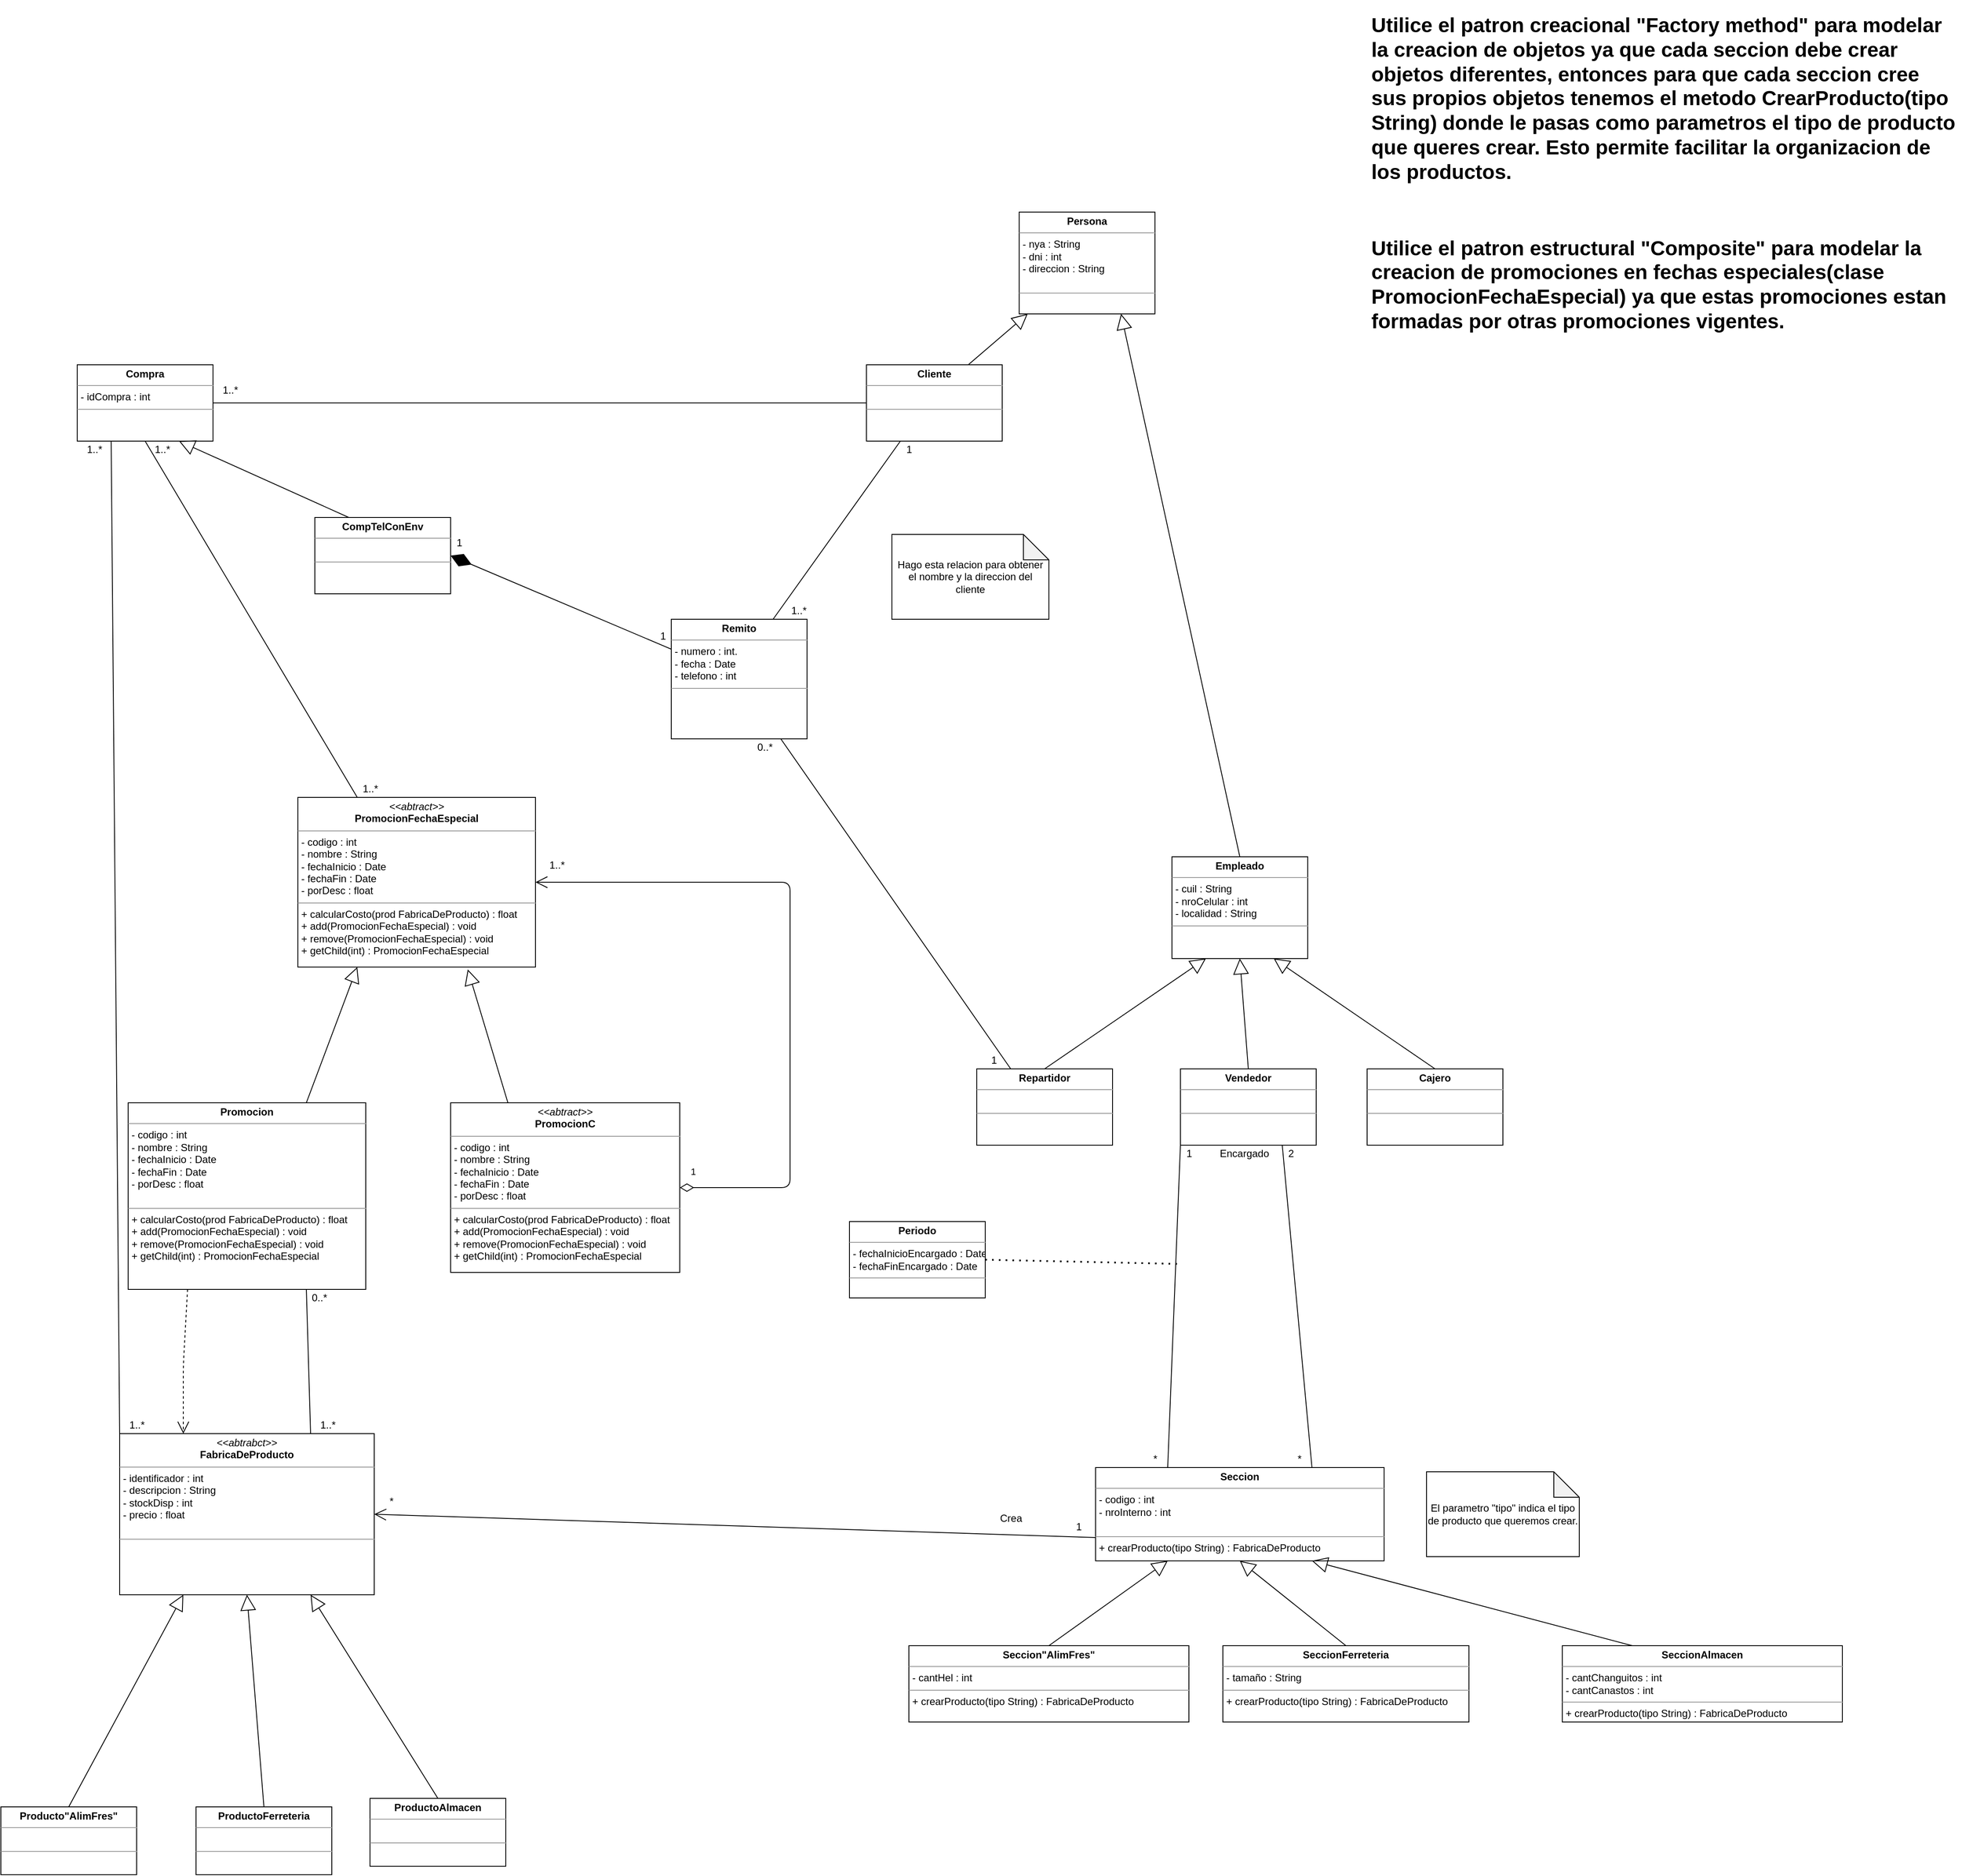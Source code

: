 <mxfile version="14.7.6" type="github">
  <diagram name="Page-1" id="c4acf3e9-155e-7222-9cf6-157b1a14988f">
    <mxGraphModel dx="2772" dy="2384" grid="1" gridSize="10" guides="1" tooltips="1" connect="1" arrows="1" fold="1" page="1" pageScale="1" pageWidth="850" pageHeight="1100" background="none" math="0" shadow="0">
      <root>
        <mxCell id="0" />
        <mxCell id="1" parent="0" />
        <mxCell id="PUDkS7CEyCO4szzrdiOM-6" value="&lt;p style=&quot;margin: 0px ; margin-top: 4px ; text-align: center&quot;&gt;&lt;b&gt;Empleado&lt;/b&gt;&lt;/p&gt;&lt;hr size=&quot;1&quot;&gt;&lt;p style=&quot;margin: 0px ; margin-left: 4px&quot;&gt;&lt;span&gt;- cuil : String&lt;/span&gt;&lt;/p&gt;&lt;p style=&quot;margin: 0px ; margin-left: 4px&quot;&gt;- nroCelular : int&lt;/p&gt;&lt;p style=&quot;margin: 0px ; margin-left: 4px&quot;&gt;- localidad : String&lt;/p&gt;&lt;hr size=&quot;1&quot;&gt;&lt;p style=&quot;margin: 0px ; margin-left: 4px&quot;&gt;&lt;br&gt;&lt;/p&gt;" style="verticalAlign=top;align=left;overflow=fill;fontSize=12;fontFamily=Helvetica;html=1;" vertex="1" parent="1">
          <mxGeometry x="620" y="70" width="160" height="120" as="geometry" />
        </mxCell>
        <mxCell id="PUDkS7CEyCO4szzrdiOM-7" value="&lt;p style=&quot;margin: 0px ; margin-top: 4px ; text-align: center&quot;&gt;&lt;b&gt;Repartidor&lt;/b&gt;&lt;/p&gt;&lt;hr size=&quot;1&quot;&gt;&lt;p style=&quot;margin: 0px ; margin-left: 4px&quot;&gt;&lt;br&gt;&lt;/p&gt;&lt;hr size=&quot;1&quot;&gt;&lt;p style=&quot;margin: 0px ; margin-left: 4px&quot;&gt;&lt;br&gt;&lt;/p&gt;" style="verticalAlign=top;align=left;overflow=fill;fontSize=12;fontFamily=Helvetica;html=1;" vertex="1" parent="1">
          <mxGeometry x="390" y="320" width="160" height="90" as="geometry" />
        </mxCell>
        <mxCell id="PUDkS7CEyCO4szzrdiOM-8" value="&lt;p style=&quot;margin: 0px ; margin-top: 4px ; text-align: center&quot;&gt;&lt;b&gt;Vendedor&lt;/b&gt;&lt;/p&gt;&lt;hr size=&quot;1&quot;&gt;&lt;p style=&quot;margin: 0px ; margin-left: 4px&quot;&gt;&lt;br&gt;&lt;/p&gt;&lt;hr size=&quot;1&quot;&gt;&lt;p style=&quot;margin: 0px ; margin-left: 4px&quot;&gt;&lt;br&gt;&lt;/p&gt;" style="verticalAlign=top;align=left;overflow=fill;fontSize=12;fontFamily=Helvetica;html=1;" vertex="1" parent="1">
          <mxGeometry x="630" y="320" width="160" height="90" as="geometry" />
        </mxCell>
        <mxCell id="PUDkS7CEyCO4szzrdiOM-9" value="&lt;p style=&quot;margin: 0px ; margin-top: 4px ; text-align: center&quot;&gt;&lt;b&gt;Cajero&lt;/b&gt;&lt;/p&gt;&lt;hr size=&quot;1&quot;&gt;&lt;p style=&quot;margin: 0px ; margin-left: 4px&quot;&gt;&lt;br&gt;&lt;/p&gt;&lt;hr size=&quot;1&quot;&gt;&lt;p style=&quot;margin: 0px ; margin-left: 4px&quot;&gt;&lt;br&gt;&lt;/p&gt;" style="verticalAlign=top;align=left;overflow=fill;fontSize=12;fontFamily=Helvetica;html=1;" vertex="1" parent="1">
          <mxGeometry x="850" y="320" width="160" height="90" as="geometry" />
        </mxCell>
        <mxCell id="PUDkS7CEyCO4szzrdiOM-11" value="" style="endArrow=block;endSize=16;endFill=0;html=1;entryX=0.25;entryY=1;entryDx=0;entryDy=0;exitX=0.5;exitY=0;exitDx=0;exitDy=0;" edge="1" parent="1" source="PUDkS7CEyCO4szzrdiOM-7" target="PUDkS7CEyCO4szzrdiOM-6">
          <mxGeometry width="160" relative="1" as="geometry">
            <mxPoint x="440" y="350" as="sourcePoint" />
            <mxPoint x="600" y="350" as="targetPoint" />
          </mxGeometry>
        </mxCell>
        <mxCell id="PUDkS7CEyCO4szzrdiOM-12" value="" style="endArrow=block;endSize=16;endFill=0;html=1;entryX=0.75;entryY=1;entryDx=0;entryDy=0;exitX=0.5;exitY=0;exitDx=0;exitDy=0;" edge="1" parent="1" source="PUDkS7CEyCO4szzrdiOM-9" target="PUDkS7CEyCO4szzrdiOM-6">
          <mxGeometry width="160" relative="1" as="geometry">
            <mxPoint x="450" y="360" as="sourcePoint" />
            <mxPoint x="610" y="360" as="targetPoint" />
          </mxGeometry>
        </mxCell>
        <mxCell id="PUDkS7CEyCO4szzrdiOM-13" value="" style="endArrow=block;endSize=16;endFill=0;html=1;entryX=0.5;entryY=1;entryDx=0;entryDy=0;exitX=0.5;exitY=0;exitDx=0;exitDy=0;" edge="1" parent="1" source="PUDkS7CEyCO4szzrdiOM-8" target="PUDkS7CEyCO4szzrdiOM-6">
          <mxGeometry width="160" relative="1" as="geometry">
            <mxPoint x="460" y="370" as="sourcePoint" />
            <mxPoint x="620" y="370" as="targetPoint" />
          </mxGeometry>
        </mxCell>
        <mxCell id="PUDkS7CEyCO4szzrdiOM-15" value="&lt;p style=&quot;margin: 0px ; margin-top: 4px ; text-align: center&quot;&gt;&lt;b&gt;Seccion&lt;/b&gt;&lt;/p&gt;&lt;hr size=&quot;1&quot;&gt;&lt;p style=&quot;margin: 0px ; margin-left: 4px&quot;&gt;- codigo : int&lt;/p&gt;&lt;p style=&quot;margin: 0px ; margin-left: 4px&quot;&gt;- nroInterno : int&lt;/p&gt;&lt;p style=&quot;margin: 0px ; margin-left: 4px&quot;&gt;&lt;br&gt;&lt;/p&gt;&lt;hr size=&quot;1&quot;&gt;&lt;p style=&quot;margin: 0px ; margin-left: 4px&quot;&gt;+ crearProducto(tipo String) : FabricaDeProducto&lt;/p&gt;" style="verticalAlign=top;align=left;overflow=fill;fontSize=12;fontFamily=Helvetica;html=1;" vertex="1" parent="1">
          <mxGeometry x="530" y="790" width="340" height="110" as="geometry" />
        </mxCell>
        <mxCell id="PUDkS7CEyCO4szzrdiOM-16" value="" style="endArrow=none;html=1;entryX=0;entryY=1;entryDx=0;entryDy=0;exitX=0.25;exitY=0;exitDx=0;exitDy=0;" edge="1" parent="1" source="PUDkS7CEyCO4szzrdiOM-15" target="PUDkS7CEyCO4szzrdiOM-8">
          <mxGeometry width="50" height="50" relative="1" as="geometry">
            <mxPoint x="710" y="780" as="sourcePoint" />
            <mxPoint x="760" y="730" as="targetPoint" />
          </mxGeometry>
        </mxCell>
        <mxCell id="PUDkS7CEyCO4szzrdiOM-17" value="1" style="text;html=1;align=center;verticalAlign=middle;resizable=0;points=[];autosize=1;strokeColor=none;" vertex="1" parent="1">
          <mxGeometry x="630" y="410" width="20" height="20" as="geometry" />
        </mxCell>
        <mxCell id="PUDkS7CEyCO4szzrdiOM-18" value="*" style="text;html=1;align=center;verticalAlign=middle;resizable=0;points=[];autosize=1;strokeColor=none;" vertex="1" parent="1">
          <mxGeometry x="590" y="770" width="20" height="20" as="geometry" />
        </mxCell>
        <mxCell id="PUDkS7CEyCO4szzrdiOM-19" value="Encargado" style="text;html=1;align=center;verticalAlign=middle;resizable=0;points=[];autosize=1;strokeColor=none;" vertex="1" parent="1">
          <mxGeometry x="670" y="410" width="70" height="20" as="geometry" />
        </mxCell>
        <mxCell id="PUDkS7CEyCO4szzrdiOM-20" value="&lt;p style=&quot;margin: 0px ; margin-top: 4px ; text-align: center&quot;&gt;&lt;b&gt;Periodo&lt;/b&gt;&lt;/p&gt;&lt;hr size=&quot;1&quot;&gt;&lt;p style=&quot;margin: 0px ; margin-left: 4px&quot;&gt;- fechaInicioEncargado : Date&lt;/p&gt;&lt;p style=&quot;margin: 0px ; margin-left: 4px&quot;&gt;- fechaFinEncargado : Date&lt;/p&gt;&lt;hr size=&quot;1&quot;&gt;&lt;p style=&quot;margin: 0px ; margin-left: 4px&quot;&gt;&lt;br&gt;&lt;/p&gt;" style="verticalAlign=top;align=left;overflow=fill;fontSize=12;fontFamily=Helvetica;html=1;" vertex="1" parent="1">
          <mxGeometry x="240" y="500" width="160" height="90" as="geometry" />
        </mxCell>
        <mxCell id="PUDkS7CEyCO4szzrdiOM-21" value="" style="endArrow=none;dashed=1;html=1;dashPattern=1 3;strokeWidth=2;exitX=1;exitY=0.5;exitDx=0;exitDy=0;" edge="1" parent="1" source="PUDkS7CEyCO4szzrdiOM-20">
          <mxGeometry width="50" height="50" relative="1" as="geometry">
            <mxPoint x="740" y="790" as="sourcePoint" />
            <mxPoint x="630" y="550" as="targetPoint" />
          </mxGeometry>
        </mxCell>
        <mxCell id="PUDkS7CEyCO4szzrdiOM-22" value="" style="endArrow=none;html=1;exitX=0.75;exitY=0;exitDx=0;exitDy=0;entryX=0.75;entryY=1;entryDx=0;entryDy=0;" edge="1" parent="1" source="PUDkS7CEyCO4szzrdiOM-15" target="PUDkS7CEyCO4szzrdiOM-8">
          <mxGeometry width="50" height="50" relative="1" as="geometry">
            <mxPoint x="790" y="780" as="sourcePoint" />
            <mxPoint x="840" y="730" as="targetPoint" />
          </mxGeometry>
        </mxCell>
        <mxCell id="PUDkS7CEyCO4szzrdiOM-23" value="*" style="text;html=1;align=center;verticalAlign=middle;resizable=0;points=[];autosize=1;strokeColor=none;" vertex="1" parent="1">
          <mxGeometry x="760" y="770" width="20" height="20" as="geometry" />
        </mxCell>
        <mxCell id="PUDkS7CEyCO4szzrdiOM-24" value="2" style="text;html=1;align=center;verticalAlign=middle;resizable=0;points=[];autosize=1;strokeColor=none;" vertex="1" parent="1">
          <mxGeometry x="750" y="410" width="20" height="20" as="geometry" />
        </mxCell>
        <mxCell id="PUDkS7CEyCO4szzrdiOM-27" value="&lt;p style=&quot;margin: 0px ; margin-top: 4px ; text-align: center&quot;&gt;&lt;b&gt;Seccion&quot;AlimFres&quot;&lt;/b&gt;&lt;/p&gt;&lt;hr size=&quot;1&quot;&gt;&lt;p style=&quot;margin: 0px ; margin-left: 4px&quot;&gt;- cantHel : int&lt;/p&gt;&lt;hr size=&quot;1&quot;&gt;&lt;p style=&quot;margin: 0px ; margin-left: 4px&quot;&gt;+ crearProducto(tipo String) : FabricaDeProducto&lt;br&gt;&lt;/p&gt;" style="verticalAlign=top;align=left;overflow=fill;fontSize=12;fontFamily=Helvetica;html=1;" vertex="1" parent="1">
          <mxGeometry x="310" y="1000" width="330" height="90" as="geometry" />
        </mxCell>
        <mxCell id="PUDkS7CEyCO4szzrdiOM-30" value="&lt;p style=&quot;margin: 0px ; margin-top: 4px ; text-align: center&quot;&gt;&lt;b&gt;SeccionFerreteria&lt;/b&gt;&lt;/p&gt;&lt;hr size=&quot;1&quot;&gt;&lt;p style=&quot;margin: 0px ; margin-left: 4px&quot;&gt;- tamaño : String&lt;/p&gt;&lt;hr size=&quot;1&quot;&gt;&lt;p style=&quot;margin: 0px ; margin-left: 4px&quot;&gt;+ crearProducto(tipo String) : FabricaDeProducto&lt;br&gt;&lt;/p&gt;" style="verticalAlign=top;align=left;overflow=fill;fontSize=12;fontFamily=Helvetica;html=1;" vertex="1" parent="1">
          <mxGeometry x="680" y="1000" width="290" height="90" as="geometry" />
        </mxCell>
        <mxCell id="PUDkS7CEyCO4szzrdiOM-31" value="&lt;p style=&quot;margin: 0px ; margin-top: 4px ; text-align: center&quot;&gt;&lt;b&gt;SeccionAlmacen&lt;/b&gt;&lt;/p&gt;&lt;hr size=&quot;1&quot;&gt;&lt;p style=&quot;margin: 0px ; margin-left: 4px&quot;&gt;- cantChanguitos : int&lt;/p&gt;&lt;p style=&quot;margin: 0px ; margin-left: 4px&quot;&gt;- cantCanastos : int&lt;/p&gt;&lt;hr size=&quot;1&quot;&gt;&lt;p style=&quot;margin: 0px ; margin-left: 4px&quot;&gt;+ crearProducto(tipo String) : FabricaDeProducto&lt;br&gt;&lt;/p&gt;" style="verticalAlign=top;align=left;overflow=fill;fontSize=12;fontFamily=Helvetica;html=1;" vertex="1" parent="1">
          <mxGeometry x="1080" y="1000" width="330" height="90" as="geometry" />
        </mxCell>
        <mxCell id="PUDkS7CEyCO4szzrdiOM-34" value="&lt;p style=&quot;margin: 0px ; margin-top: 4px ; text-align: center&quot;&gt;&lt;b&gt;Producto&quot;AlimFres&quot;&lt;/b&gt;&lt;/p&gt;&lt;hr size=&quot;1&quot;&gt;&lt;p style=&quot;margin: 0px ; margin-left: 4px&quot;&gt;&lt;br&gt;&lt;/p&gt;&lt;hr size=&quot;1&quot;&gt;&lt;p style=&quot;margin: 0px ; margin-left: 4px&quot;&gt;&lt;br&gt;&lt;/p&gt;" style="verticalAlign=top;align=left;overflow=fill;fontSize=12;fontFamily=Helvetica;html=1;" vertex="1" parent="1">
          <mxGeometry x="-760" y="1190" width="160" height="80" as="geometry" />
        </mxCell>
        <mxCell id="PUDkS7CEyCO4szzrdiOM-36" value="" style="endArrow=block;endSize=16;endFill=0;html=1;entryX=0.25;entryY=1;entryDx=0;entryDy=0;exitX=0.5;exitY=0;exitDx=0;exitDy=0;" edge="1" parent="1" source="PUDkS7CEyCO4szzrdiOM-27" target="PUDkS7CEyCO4szzrdiOM-15">
          <mxGeometry width="160" relative="1" as="geometry">
            <mxPoint x="1070" y="960" as="sourcePoint" />
            <mxPoint x="880" y="830" as="targetPoint" />
          </mxGeometry>
        </mxCell>
        <mxCell id="PUDkS7CEyCO4szzrdiOM-37" value="" style="endArrow=block;endSize=16;endFill=0;html=1;entryX=0.75;entryY=1;entryDx=0;entryDy=0;exitX=0.25;exitY=0;exitDx=0;exitDy=0;" edge="1" parent="1" source="PUDkS7CEyCO4szzrdiOM-31" target="PUDkS7CEyCO4szzrdiOM-15">
          <mxGeometry width="160" relative="1" as="geometry">
            <mxPoint x="1060" y="960" as="sourcePoint" />
            <mxPoint x="870" y="830" as="targetPoint" />
          </mxGeometry>
        </mxCell>
        <mxCell id="PUDkS7CEyCO4szzrdiOM-38" value="" style="endArrow=block;endSize=16;endFill=0;html=1;entryX=0.5;entryY=1;entryDx=0;entryDy=0;exitX=0.5;exitY=0;exitDx=0;exitDy=0;" edge="1" parent="1" source="PUDkS7CEyCO4szzrdiOM-30" target="PUDkS7CEyCO4szzrdiOM-15">
          <mxGeometry width="160" relative="1" as="geometry">
            <mxPoint x="1010" y="940" as="sourcePoint" />
            <mxPoint x="820" y="810" as="targetPoint" />
          </mxGeometry>
        </mxCell>
        <mxCell id="PUDkS7CEyCO4szzrdiOM-39" value="&lt;p style=&quot;margin: 0px ; margin-top: 4px ; text-align: center&quot;&gt;&lt;i&gt;&amp;lt;&amp;lt;abtrabct&amp;gt;&amp;gt;&lt;/i&gt;&lt;br&gt;&lt;b&gt;FabricaDeProducto&lt;/b&gt;&lt;/p&gt;&lt;hr size=&quot;1&quot;&gt;&lt;p style=&quot;margin: 0px 0px 0px 4px&quot;&gt;- identificador : int&lt;/p&gt;&lt;p style=&quot;margin: 0px 0px 0px 4px&quot;&gt;- descripcion : String&lt;/p&gt;&lt;p style=&quot;margin: 0px 0px 0px 4px&quot;&gt;- stockDisp : int&lt;/p&gt;&lt;p style=&quot;margin: 0px 0px 0px 4px&quot;&gt;- precio : float&lt;/p&gt;&lt;div&gt;&lt;br&gt;&lt;/div&gt;&lt;hr size=&quot;1&quot;&gt;&lt;p style=&quot;margin: 0px ; margin-left: 4px&quot;&gt;&lt;br&gt;&lt;/p&gt;" style="verticalAlign=top;align=left;overflow=fill;fontSize=12;fontFamily=Helvetica;html=1;" vertex="1" parent="1">
          <mxGeometry x="-620" y="750" width="300" height="190" as="geometry" />
        </mxCell>
        <mxCell id="PUDkS7CEyCO4szzrdiOM-40" value="&lt;p style=&quot;margin: 0px ; margin-top: 4px ; text-align: center&quot;&gt;&lt;b&gt;ProductoAlmacen&lt;/b&gt;&lt;/p&gt;&lt;hr size=&quot;1&quot;&gt;&lt;p style=&quot;margin: 0px ; margin-left: 4px&quot;&gt;&lt;br&gt;&lt;/p&gt;&lt;hr size=&quot;1&quot;&gt;&lt;p style=&quot;margin: 0px ; margin-left: 4px&quot;&gt;&lt;br&gt;&lt;/p&gt;" style="verticalAlign=top;align=left;overflow=fill;fontSize=12;fontFamily=Helvetica;html=1;" vertex="1" parent="1">
          <mxGeometry x="-325" y="1180" width="160" height="80" as="geometry" />
        </mxCell>
        <mxCell id="PUDkS7CEyCO4szzrdiOM-41" value="&lt;p style=&quot;margin: 0px ; margin-top: 4px ; text-align: center&quot;&gt;&lt;b&gt;ProductoFerreteria&lt;/b&gt;&lt;/p&gt;&lt;hr size=&quot;1&quot;&gt;&lt;p style=&quot;margin: 0px ; margin-left: 4px&quot;&gt;&lt;br&gt;&lt;/p&gt;&lt;hr size=&quot;1&quot;&gt;&lt;p style=&quot;margin: 0px ; margin-left: 4px&quot;&gt;&lt;br&gt;&lt;/p&gt;" style="verticalAlign=top;align=left;overflow=fill;fontSize=12;fontFamily=Helvetica;html=1;" vertex="1" parent="1">
          <mxGeometry x="-530" y="1190" width="160" height="80" as="geometry" />
        </mxCell>
        <mxCell id="PUDkS7CEyCO4szzrdiOM-43" value="" style="endArrow=block;endSize=16;endFill=0;html=1;entryX=0.5;entryY=1;entryDx=0;entryDy=0;exitX=0.5;exitY=0;exitDx=0;exitDy=0;" edge="1" parent="1" source="PUDkS7CEyCO4szzrdiOM-41" target="PUDkS7CEyCO4szzrdiOM-39">
          <mxGeometry width="160" relative="1" as="geometry">
            <mxPoint x="-930" y="1100.0" as="sourcePoint" />
            <mxPoint x="-750" y="1000.0" as="targetPoint" />
          </mxGeometry>
        </mxCell>
        <mxCell id="PUDkS7CEyCO4szzrdiOM-44" value="" style="endArrow=block;endSize=16;endFill=0;html=1;entryX=0.75;entryY=1;entryDx=0;entryDy=0;exitX=0.5;exitY=0;exitDx=0;exitDy=0;" edge="1" parent="1" source="PUDkS7CEyCO4szzrdiOM-40" target="PUDkS7CEyCO4szzrdiOM-39">
          <mxGeometry width="160" relative="1" as="geometry">
            <mxPoint x="-60" y="1040.0" as="sourcePoint" />
            <mxPoint x="120" y="940.0" as="targetPoint" />
          </mxGeometry>
        </mxCell>
        <mxCell id="PUDkS7CEyCO4szzrdiOM-45" value="" style="endArrow=block;endSize=16;endFill=0;html=1;entryX=0.25;entryY=1;entryDx=0;entryDy=0;exitX=0.5;exitY=0;exitDx=0;exitDy=0;" edge="1" parent="1" source="PUDkS7CEyCO4szzrdiOM-34" target="PUDkS7CEyCO4szzrdiOM-39">
          <mxGeometry width="160" relative="1" as="geometry">
            <mxPoint x="-750" y="1190.0" as="sourcePoint" />
            <mxPoint x="-570" y="1090.0" as="targetPoint" />
          </mxGeometry>
        </mxCell>
        <mxCell id="PUDkS7CEyCO4szzrdiOM-48" value="" style="endArrow=open;endFill=1;endSize=12;html=1;entryX=1;entryY=0.5;entryDx=0;entryDy=0;exitX=0;exitY=0.75;exitDx=0;exitDy=0;" edge="1" parent="1" source="PUDkS7CEyCO4szzrdiOM-15" target="PUDkS7CEyCO4szzrdiOM-39">
          <mxGeometry width="160" relative="1" as="geometry">
            <mxPoint x="450" y="850" as="sourcePoint" />
            <mxPoint x="610" y="850" as="targetPoint" />
          </mxGeometry>
        </mxCell>
        <mxCell id="PUDkS7CEyCO4szzrdiOM-49" value="*" style="text;html=1;align=center;verticalAlign=middle;resizable=0;points=[];autosize=1;strokeColor=none;" vertex="1" parent="1">
          <mxGeometry x="-310" y="820" width="20" height="20" as="geometry" />
        </mxCell>
        <mxCell id="PUDkS7CEyCO4szzrdiOM-50" value="1" style="text;html=1;align=center;verticalAlign=middle;resizable=0;points=[];autosize=1;strokeColor=none;" vertex="1" parent="1">
          <mxGeometry x="500" y="850" width="20" height="20" as="geometry" />
        </mxCell>
        <mxCell id="PUDkS7CEyCO4szzrdiOM-51" value="Crea" style="text;html=1;align=center;verticalAlign=middle;resizable=0;points=[];autosize=1;strokeColor=none;" vertex="1" parent="1">
          <mxGeometry x="410" y="840" width="40" height="20" as="geometry" />
        </mxCell>
        <mxCell id="PUDkS7CEyCO4szzrdiOM-56" value="&lt;p style=&quot;margin: 0px ; margin-top: 4px ; text-align: center&quot;&gt;&lt;b&gt;Promocion&lt;/b&gt;&lt;/p&gt;&lt;hr size=&quot;1&quot;&gt;&lt;p style=&quot;margin: 0px ; margin-left: 4px&quot;&gt;- codigo : int&lt;/p&gt;&lt;p style=&quot;margin: 0px ; margin-left: 4px&quot;&gt;- nombre : String&lt;/p&gt;&lt;p style=&quot;margin: 0px ; margin-left: 4px&quot;&gt;- fechaInicio : Date&lt;/p&gt;&lt;p style=&quot;margin: 0px ; margin-left: 4px&quot;&gt;- fechaFin : Date&lt;/p&gt;&lt;p style=&quot;margin: 0px ; margin-left: 4px&quot;&gt;- porDesc : float&lt;/p&gt;&lt;p style=&quot;margin: 0px ; margin-left: 4px&quot;&gt;&lt;br&gt;&lt;/p&gt;&lt;hr size=&quot;1&quot;&gt;&lt;p style=&quot;margin: 0px ; margin-left: 4px&quot;&gt;+ calcularCosto(prod FabricaDeProducto) : float&lt;br&gt;&lt;/p&gt;&lt;p style=&quot;margin: 0px 0px 0px 4px&quot;&gt;+ add(PromocionFechaEspecial) : void&amp;nbsp;&lt;/p&gt;&lt;p style=&quot;margin: 0px 0px 0px 4px&quot;&gt;+ remove(PromocionFechaEspecial) : void&lt;br&gt;&lt;/p&gt;&lt;p style=&quot;margin: 0px 0px 0px 4px&quot;&gt;+ getChild(int) : PromocionFechaEspecial&lt;/p&gt;" style="verticalAlign=top;align=left;overflow=fill;fontSize=12;fontFamily=Helvetica;html=1;" vertex="1" parent="1">
          <mxGeometry x="-610" y="360" width="280" height="220" as="geometry" />
        </mxCell>
        <mxCell id="PUDkS7CEyCO4szzrdiOM-59" value="&lt;p style=&quot;margin: 0px ; margin-top: 4px ; text-align: center&quot;&gt;&lt;b&gt;CompTelConEnv&lt;/b&gt;&lt;/p&gt;&lt;hr size=&quot;1&quot;&gt;&lt;p style=&quot;margin: 0px ; margin-left: 4px&quot;&gt;&lt;br&gt;&lt;/p&gt;&lt;hr size=&quot;1&quot;&gt;&lt;p style=&quot;margin: 0px ; margin-left: 4px&quot;&gt;&lt;br&gt;&lt;/p&gt;" style="verticalAlign=top;align=left;overflow=fill;fontSize=12;fontFamily=Helvetica;html=1;" vertex="1" parent="1">
          <mxGeometry x="-390" y="-330" width="160" height="90" as="geometry" />
        </mxCell>
        <mxCell id="PUDkS7CEyCO4szzrdiOM-60" value="&lt;p style=&quot;margin: 0px ; margin-top: 4px ; text-align: center&quot;&gt;&lt;b&gt;Remito&lt;/b&gt;&lt;/p&gt;&lt;hr size=&quot;1&quot;&gt;&lt;p style=&quot;margin: 0px ; margin-left: 4px&quot;&gt;- numero : int.&lt;/p&gt;&lt;p style=&quot;margin: 0px ; margin-left: 4px&quot;&gt;- fecha : Date&lt;/p&gt;&lt;p style=&quot;margin: 0px ; margin-left: 4px&quot;&gt;- telefono : int&lt;/p&gt;&lt;hr size=&quot;1&quot;&gt;&lt;p style=&quot;margin: 0px ; margin-left: 4px&quot;&gt;&lt;br&gt;&lt;/p&gt;" style="verticalAlign=top;align=left;overflow=fill;fontSize=12;fontFamily=Helvetica;html=1;" vertex="1" parent="1">
          <mxGeometry x="30" y="-210" width="160" height="141" as="geometry" />
        </mxCell>
        <mxCell id="PUDkS7CEyCO4szzrdiOM-61" value="" style="endArrow=diamondThin;endFill=1;endSize=24;html=1;entryX=1;entryY=0.5;entryDx=0;entryDy=0;exitX=0;exitY=0.25;exitDx=0;exitDy=0;" edge="1" parent="1" source="PUDkS7CEyCO4szzrdiOM-60" target="PUDkS7CEyCO4szzrdiOM-59">
          <mxGeometry width="160" relative="1" as="geometry">
            <mxPoint x="-305" y="100" as="sourcePoint" />
            <mxPoint x="-145" y="100" as="targetPoint" />
          </mxGeometry>
        </mxCell>
        <mxCell id="PUDkS7CEyCO4szzrdiOM-69" value="" style="endArrow=none;html=1;exitX=0.75;exitY=0;exitDx=0;exitDy=0;entryX=0.75;entryY=1;entryDx=0;entryDy=0;" edge="1" parent="1" source="PUDkS7CEyCO4szzrdiOM-39" target="PUDkS7CEyCO4szzrdiOM-56">
          <mxGeometry width="50" height="50" relative="1" as="geometry">
            <mxPoint x="-590" y="360" as="sourcePoint" />
            <mxPoint x="-540" y="310" as="targetPoint" />
          </mxGeometry>
        </mxCell>
        <mxCell id="PUDkS7CEyCO4szzrdiOM-70" value="1..*" style="text;html=1;align=center;verticalAlign=middle;resizable=0;points=[];autosize=1;strokeColor=none;" vertex="1" parent="1">
          <mxGeometry x="-390" y="730" width="30" height="20" as="geometry" />
        </mxCell>
        <mxCell id="PUDkS7CEyCO4szzrdiOM-71" value="0..*" style="text;html=1;align=center;verticalAlign=middle;resizable=0;points=[];autosize=1;strokeColor=none;" vertex="1" parent="1">
          <mxGeometry x="-400" y="580" width="30" height="20" as="geometry" />
        </mxCell>
        <mxCell id="PUDkS7CEyCO4szzrdiOM-72" value="&lt;p style=&quot;margin: 0px ; margin-top: 4px ; text-align: center&quot;&gt;&lt;i&gt;&amp;lt;&amp;lt;abtract&amp;gt;&amp;gt;&lt;/i&gt;&lt;br&gt;&lt;b&gt;PromocionFechaEspecial&lt;/b&gt;&lt;br&gt;&lt;/p&gt;&lt;hr size=&quot;1&quot;&gt;&lt;p style=&quot;margin: 0px 0px 0px 4px&quot;&gt;- codigo : int&lt;/p&gt;&lt;p style=&quot;margin: 0px 0px 0px 4px&quot;&gt;- nombre : String&lt;/p&gt;&lt;p style=&quot;margin: 0px 0px 0px 4px&quot;&gt;- fechaInicio : Date&lt;/p&gt;&lt;p style=&quot;margin: 0px 0px 0px 4px&quot;&gt;- fechaFin : Date&lt;/p&gt;&lt;p style=&quot;margin: 0px 0px 0px 4px&quot;&gt;- porDesc : float&lt;/p&gt;&lt;hr size=&quot;1&quot;&gt;&lt;p style=&quot;margin: 0px ; margin-left: 4px&quot;&gt;+ calcularCosto(prod FabricaDeProducto) : float&lt;br&gt;&lt;/p&gt;&lt;p style=&quot;margin: 0px ; margin-left: 4px&quot;&gt;+ add(PromocionFechaEspecial) : void&amp;nbsp;&lt;/p&gt;&lt;p style=&quot;margin: 0px ; margin-left: 4px&quot;&gt;+ remove(PromocionFechaEspecial) : void&lt;br&gt;&lt;/p&gt;&lt;p style=&quot;margin: 0px ; margin-left: 4px&quot;&gt;+ getChild(int) : PromocionFechaEspecial&lt;/p&gt;" style="verticalAlign=top;align=left;overflow=fill;fontSize=12;fontFamily=Helvetica;html=1;" vertex="1" parent="1">
          <mxGeometry x="-410" width="280" height="200" as="geometry" />
        </mxCell>
        <mxCell id="PUDkS7CEyCO4szzrdiOM-75" value="&lt;p style=&quot;margin: 0px ; margin-top: 4px ; text-align: center&quot;&gt;&lt;i&gt;&amp;lt;&amp;lt;abtract&amp;gt;&amp;gt;&lt;/i&gt;&lt;br&gt;&lt;b&gt;PromocionC&lt;/b&gt;&lt;br&gt;&lt;/p&gt;&lt;hr size=&quot;1&quot;&gt;&lt;p style=&quot;margin: 0px 0px 0px 4px&quot;&gt;- codigo : int&lt;/p&gt;&lt;p style=&quot;margin: 0px 0px 0px 4px&quot;&gt;- nombre : String&lt;/p&gt;&lt;p style=&quot;margin: 0px 0px 0px 4px&quot;&gt;- fechaInicio : Date&lt;/p&gt;&lt;p style=&quot;margin: 0px 0px 0px 4px&quot;&gt;- fechaFin : Date&lt;/p&gt;&lt;p style=&quot;margin: 0px 0px 0px 4px&quot;&gt;- porDesc : float&lt;/p&gt;&lt;hr size=&quot;1&quot;&gt;&lt;p style=&quot;margin: 0px ; margin-left: 4px&quot;&gt;+ calcularCosto(prod FabricaDeProducto) : float&lt;br&gt;&lt;/p&gt;&lt;p style=&quot;margin: 0px 0px 0px 4px&quot;&gt;+ add(PromocionFechaEspecial) : void&amp;nbsp;&lt;/p&gt;&lt;p style=&quot;margin: 0px 0px 0px 4px&quot;&gt;+ remove(PromocionFechaEspecial) : void&lt;br&gt;&lt;/p&gt;&lt;p style=&quot;margin: 0px 0px 0px 4px&quot;&gt;+ getChild(int) : PromocionFechaEspecial&lt;/p&gt;" style="verticalAlign=top;align=left;overflow=fill;fontSize=12;fontFamily=Helvetica;html=1;" vertex="1" parent="1">
          <mxGeometry x="-230" y="360" width="270" height="200" as="geometry" />
        </mxCell>
        <mxCell id="PUDkS7CEyCO4szzrdiOM-77" value="" style="endArrow=block;endSize=16;endFill=0;html=1;entryX=0.715;entryY=1.014;entryDx=0;entryDy=0;exitX=0.25;exitY=0;exitDx=0;exitDy=0;entryPerimeter=0;" edge="1" parent="1" source="PUDkS7CEyCO4szzrdiOM-75" target="PUDkS7CEyCO4szzrdiOM-72">
          <mxGeometry width="160" relative="1" as="geometry">
            <mxPoint x="-180" y="245" as="sourcePoint" />
            <mxPoint x="10" y="115" as="targetPoint" />
          </mxGeometry>
        </mxCell>
        <mxCell id="PUDkS7CEyCO4szzrdiOM-78" value="" style="endArrow=block;endSize=16;endFill=0;html=1;entryX=0.25;entryY=1;entryDx=0;entryDy=0;exitX=0.75;exitY=0;exitDx=0;exitDy=0;" edge="1" parent="1" source="PUDkS7CEyCO4szzrdiOM-56" target="PUDkS7CEyCO4szzrdiOM-72">
          <mxGeometry width="160" relative="1" as="geometry">
            <mxPoint x="-170" y="255" as="sourcePoint" />
            <mxPoint x="20" y="125" as="targetPoint" />
          </mxGeometry>
        </mxCell>
        <mxCell id="PUDkS7CEyCO4szzrdiOM-79" value="" style="endArrow=open;endSize=12;dashed=1;html=1;entryX=0.25;entryY=0;entryDx=0;entryDy=0;exitX=0.25;exitY=1;exitDx=0;exitDy=0;" edge="1" parent="1" source="PUDkS7CEyCO4szzrdiOM-56" target="PUDkS7CEyCO4szzrdiOM-39">
          <mxGeometry width="160" relative="1" as="geometry">
            <mxPoint x="-590" y="580" as="sourcePoint" />
            <mxPoint x="-430" y="580" as="targetPoint" />
            <Array as="points">
              <mxPoint x="-545" y="670" />
            </Array>
          </mxGeometry>
        </mxCell>
        <mxCell id="PUDkS7CEyCO4szzrdiOM-87" value="1" style="endArrow=open;html=1;endSize=12;startArrow=diamondThin;startSize=14;startFill=0;edgeStyle=orthogonalEdgeStyle;align=left;verticalAlign=bottom;exitX=1;exitY=0.5;exitDx=0;exitDy=0;entryX=1;entryY=0.5;entryDx=0;entryDy=0;" edge="1" parent="1" source="PUDkS7CEyCO4szzrdiOM-75" target="PUDkS7CEyCO4szzrdiOM-72">
          <mxGeometry x="-0.975" y="10" relative="1" as="geometry">
            <mxPoint x="-70" y="-10" as="sourcePoint" />
            <mxPoint x="90" y="-10" as="targetPoint" />
            <Array as="points">
              <mxPoint x="170" y="460" />
              <mxPoint x="170" y="100" />
            </Array>
            <mxPoint x="1" as="offset" />
          </mxGeometry>
        </mxCell>
        <mxCell id="PUDkS7CEyCO4szzrdiOM-88" value="1..*" style="text;html=1;align=center;verticalAlign=middle;resizable=0;points=[];autosize=1;strokeColor=none;" vertex="1" parent="1">
          <mxGeometry x="-120" y="70" width="30" height="20" as="geometry" />
        </mxCell>
        <mxCell id="PUDkS7CEyCO4szzrdiOM-89" value="&lt;p style=&quot;margin: 0px ; margin-top: 4px ; text-align: center&quot;&gt;&lt;b&gt;Compra&lt;/b&gt;&lt;/p&gt;&lt;hr size=&quot;1&quot;&gt;&lt;p style=&quot;margin: 0px ; margin-left: 4px&quot;&gt;- idCompra : int&lt;/p&gt;&lt;hr size=&quot;1&quot;&gt;&lt;p style=&quot;margin: 0px ; margin-left: 4px&quot;&gt;&lt;br&gt;&lt;/p&gt;" style="verticalAlign=top;align=left;overflow=fill;fontSize=12;fontFamily=Helvetica;html=1;" vertex="1" parent="1">
          <mxGeometry x="-670" y="-510" width="160" height="90" as="geometry" />
        </mxCell>
        <mxCell id="PUDkS7CEyCO4szzrdiOM-90" value="&lt;p style=&quot;margin: 0px ; margin-top: 4px ; text-align: center&quot;&gt;&lt;b&gt;Cliente&lt;/b&gt;&lt;/p&gt;&lt;hr size=&quot;1&quot;&gt;&lt;p style=&quot;margin: 0px ; margin-left: 4px&quot;&gt;&lt;br&gt;&lt;/p&gt;&lt;hr size=&quot;1&quot;&gt;&lt;p style=&quot;margin: 0px ; margin-left: 4px&quot;&gt;&lt;br&gt;&lt;/p&gt;" style="verticalAlign=top;align=left;overflow=fill;fontSize=12;fontFamily=Helvetica;html=1;" vertex="1" parent="1">
          <mxGeometry x="260" y="-510" width="160" height="90" as="geometry" />
        </mxCell>
        <mxCell id="PUDkS7CEyCO4szzrdiOM-91" value="&lt;p style=&quot;margin: 0px ; margin-top: 4px ; text-align: center&quot;&gt;&lt;b&gt;Persona&lt;/b&gt;&lt;/p&gt;&lt;hr size=&quot;1&quot;&gt;&lt;p style=&quot;margin: 0px ; margin-left: 4px&quot;&gt;- nya : String&lt;/p&gt;&lt;p style=&quot;margin: 0px ; margin-left: 4px&quot;&gt;- dni : int&lt;/p&gt;&lt;p style=&quot;margin: 0px ; margin-left: 4px&quot;&gt;- direccion : String&lt;/p&gt;&lt;p style=&quot;margin: 0px ; margin-left: 4px&quot;&gt;&lt;br&gt;&lt;/p&gt;&lt;hr size=&quot;1&quot;&gt;&lt;p style=&quot;margin: 0px ; margin-left: 4px&quot;&gt;&lt;br&gt;&lt;/p&gt;" style="verticalAlign=top;align=left;overflow=fill;fontSize=12;fontFamily=Helvetica;html=1;" vertex="1" parent="1">
          <mxGeometry x="440" y="-690" width="160" height="120" as="geometry" />
        </mxCell>
        <mxCell id="PUDkS7CEyCO4szzrdiOM-93" value="" style="endArrow=block;endSize=16;endFill=0;html=1;entryX=0.75;entryY=1;entryDx=0;entryDy=0;exitX=0.5;exitY=0;exitDx=0;exitDy=0;" edge="1" parent="1" source="PUDkS7CEyCO4szzrdiOM-6" target="PUDkS7CEyCO4szzrdiOM-91">
          <mxGeometry width="160" relative="1" as="geometry">
            <mxPoint x="480" y="330" as="sourcePoint" />
            <mxPoint x="670" y="200" as="targetPoint" />
          </mxGeometry>
        </mxCell>
        <mxCell id="PUDkS7CEyCO4szzrdiOM-94" value="" style="endArrow=block;endSize=16;endFill=0;html=1;exitX=0.75;exitY=0;exitDx=0;exitDy=0;" edge="1" parent="1" source="PUDkS7CEyCO4szzrdiOM-90" target="PUDkS7CEyCO4szzrdiOM-91">
          <mxGeometry width="160" relative="1" as="geometry">
            <mxPoint x="490" y="340" as="sourcePoint" />
            <mxPoint x="680" y="210" as="targetPoint" />
          </mxGeometry>
        </mxCell>
        <mxCell id="PUDkS7CEyCO4szzrdiOM-95" value="" style="endArrow=none;html=1;entryX=0.25;entryY=0;entryDx=0;entryDy=0;exitX=0.5;exitY=1;exitDx=0;exitDy=0;" edge="1" parent="1" source="PUDkS7CEyCO4szzrdiOM-89" target="PUDkS7CEyCO4szzrdiOM-72">
          <mxGeometry width="50" height="50" relative="1" as="geometry">
            <mxPoint x="-560" y="-50" as="sourcePoint" />
            <mxPoint x="-510" y="-100" as="targetPoint" />
          </mxGeometry>
        </mxCell>
        <mxCell id="PUDkS7CEyCO4szzrdiOM-96" value="" style="endArrow=none;html=1;exitX=0;exitY=0;exitDx=0;exitDy=0;entryX=0.25;entryY=1;entryDx=0;entryDy=0;" edge="1" parent="1" source="PUDkS7CEyCO4szzrdiOM-39" target="PUDkS7CEyCO4szzrdiOM-89">
          <mxGeometry width="50" height="50" relative="1" as="geometry">
            <mxPoint x="-790" y="80" as="sourcePoint" />
            <mxPoint x="-740" y="30" as="targetPoint" />
          </mxGeometry>
        </mxCell>
        <mxCell id="PUDkS7CEyCO4szzrdiOM-97" value="1..*" style="text;html=1;align=center;verticalAlign=middle;resizable=0;points=[];autosize=1;strokeColor=none;" vertex="1" parent="1">
          <mxGeometry x="-615" y="730" width="30" height="20" as="geometry" />
        </mxCell>
        <mxCell id="PUDkS7CEyCO4szzrdiOM-98" value="1..*" style="text;html=1;align=center;verticalAlign=middle;resizable=0;points=[];autosize=1;strokeColor=none;" vertex="1" parent="1">
          <mxGeometry x="-665" y="-420" width="30" height="20" as="geometry" />
        </mxCell>
        <mxCell id="PUDkS7CEyCO4szzrdiOM-99" value="1..*" style="text;html=1;align=center;verticalAlign=middle;resizable=0;points=[];autosize=1;strokeColor=none;" vertex="1" parent="1">
          <mxGeometry x="-340" y="-20" width="30" height="20" as="geometry" />
        </mxCell>
        <mxCell id="PUDkS7CEyCO4szzrdiOM-100" value="1..*" style="text;html=1;align=center;verticalAlign=middle;resizable=0;points=[];autosize=1;strokeColor=none;" vertex="1" parent="1">
          <mxGeometry x="-585" y="-420" width="30" height="20" as="geometry" />
        </mxCell>
        <mxCell id="PUDkS7CEyCO4szzrdiOM-101" value="" style="endArrow=none;html=1;exitX=1;exitY=0.5;exitDx=0;exitDy=0;entryX=0;entryY=0.5;entryDx=0;entryDy=0;" edge="1" parent="1" source="PUDkS7CEyCO4szzrdiOM-89" target="PUDkS7CEyCO4szzrdiOM-90">
          <mxGeometry width="50" height="50" relative="1" as="geometry">
            <mxPoint x="-30" y="-240" as="sourcePoint" />
            <mxPoint x="20" y="-290" as="targetPoint" />
          </mxGeometry>
        </mxCell>
        <mxCell id="PUDkS7CEyCO4szzrdiOM-102" value="1..*" style="text;html=1;align=center;verticalAlign=middle;resizable=0;points=[];autosize=1;strokeColor=none;" vertex="1" parent="1">
          <mxGeometry x="-505" y="-490" width="30" height="20" as="geometry" />
        </mxCell>
        <mxCell id="PUDkS7CEyCO4szzrdiOM-106" value="" style="endArrow=block;endSize=16;endFill=0;html=1;exitX=0.25;exitY=0;exitDx=0;exitDy=0;entryX=0.75;entryY=1;entryDx=0;entryDy=0;" edge="1" parent="1" source="PUDkS7CEyCO4szzrdiOM-59" target="PUDkS7CEyCO4szzrdiOM-89">
          <mxGeometry width="160" relative="1" as="geometry">
            <mxPoint x="390" y="-500" as="sourcePoint" />
            <mxPoint x="460" y="-560" as="targetPoint" />
          </mxGeometry>
        </mxCell>
        <mxCell id="PUDkS7CEyCO4szzrdiOM-107" value="" style="endArrow=none;html=1;entryX=0.25;entryY=0;entryDx=0;entryDy=0;" edge="1" parent="1" source="PUDkS7CEyCO4szzrdiOM-60" target="PUDkS7CEyCO4szzrdiOM-7">
          <mxGeometry width="50" height="50" relative="1" as="geometry">
            <mxPoint x="340" y="40" as="sourcePoint" />
            <mxPoint x="390" y="-10" as="targetPoint" />
          </mxGeometry>
        </mxCell>
        <mxCell id="PUDkS7CEyCO4szzrdiOM-108" value="0..*" style="text;html=1;align=center;verticalAlign=middle;resizable=0;points=[];autosize=1;strokeColor=none;" vertex="1" parent="1">
          <mxGeometry x="125" y="-69" width="30" height="20" as="geometry" />
        </mxCell>
        <mxCell id="PUDkS7CEyCO4szzrdiOM-109" value="1" style="text;html=1;align=center;verticalAlign=middle;resizable=0;points=[];autosize=1;strokeColor=none;" vertex="1" parent="1">
          <mxGeometry x="400" y="300" width="20" height="20" as="geometry" />
        </mxCell>
        <mxCell id="PUDkS7CEyCO4szzrdiOM-110" value="" style="endArrow=none;html=1;exitX=0.75;exitY=0;exitDx=0;exitDy=0;entryX=0.25;entryY=1;entryDx=0;entryDy=0;" edge="1" parent="1" source="PUDkS7CEyCO4szzrdiOM-60" target="PUDkS7CEyCO4szzrdiOM-90">
          <mxGeometry width="50" height="50" relative="1" as="geometry">
            <mxPoint x="120" y="-220" as="sourcePoint" />
            <mxPoint x="170" y="-270" as="targetPoint" />
          </mxGeometry>
        </mxCell>
        <mxCell id="PUDkS7CEyCO4szzrdiOM-114" value="1" style="text;html=1;align=center;verticalAlign=middle;resizable=0;points=[];autosize=1;strokeColor=none;" vertex="1" parent="1">
          <mxGeometry x="-230" y="-310" width="20" height="20" as="geometry" />
        </mxCell>
        <mxCell id="PUDkS7CEyCO4szzrdiOM-115" value="1" style="text;html=1;align=center;verticalAlign=middle;resizable=0;points=[];autosize=1;strokeColor=none;" vertex="1" parent="1">
          <mxGeometry x="10" y="-200" width="20" height="20" as="geometry" />
        </mxCell>
        <mxCell id="PUDkS7CEyCO4szzrdiOM-116" value="1" style="text;html=1;align=center;verticalAlign=middle;resizable=0;points=[];autosize=1;strokeColor=none;" vertex="1" parent="1">
          <mxGeometry x="300" y="-420" width="20" height="20" as="geometry" />
        </mxCell>
        <mxCell id="PUDkS7CEyCO4szzrdiOM-117" value="Hago esta relacion para obtener el nombre y la direccion del cliente" style="shape=note;whiteSpace=wrap;html=1;backgroundOutline=1;darkOpacity=0.05;" vertex="1" parent="1">
          <mxGeometry x="290" y="-310" width="185" height="100" as="geometry" />
        </mxCell>
        <mxCell id="PUDkS7CEyCO4szzrdiOM-118" value="1..*" style="text;html=1;align=center;verticalAlign=middle;resizable=0;points=[];autosize=1;strokeColor=none;" vertex="1" parent="1">
          <mxGeometry x="165" y="-230" width="30" height="20" as="geometry" />
        </mxCell>
        <mxCell id="PUDkS7CEyCO4szzrdiOM-119" value="&lt;h1&gt;&lt;br&gt;&lt;/h1&gt;" style="text;html=1;strokeColor=none;fillColor=none;spacing=5;spacingTop=-20;whiteSpace=wrap;overflow=hidden;rounded=0;" vertex="1" parent="1">
          <mxGeometry x="1250" y="-920" width="190" height="120" as="geometry" />
        </mxCell>
        <mxCell id="PUDkS7CEyCO4szzrdiOM-120" value="&lt;h1&gt;Utilice el patron creacional &quot;Factory method&quot; para modelar la creacion de objetos ya que cada seccion debe crear objetos diferentes, entonces para que cada seccion cree sus propios objetos tenemos el metodo CrearProducto(tipo String) donde le pasas como parametros el tipo de producto que queres crear. Esto permite facilitar la organizacion de los productos.&lt;/h1&gt;&lt;h1&gt;&lt;br&gt;&lt;/h1&gt;&lt;h1&gt;Utilice el patron estructural &quot;Composite&quot; para modelar la creacion de promociones en fechas especiales(clase PromocionFechaEspecial) ya que estas promociones estan formadas por otras promociones vigentes.&amp;nbsp;&lt;/h1&gt;" style="text;html=1;strokeColor=none;fillColor=none;spacing=5;spacingTop=-20;whiteSpace=wrap;overflow=hidden;rounded=0;" vertex="1" parent="1">
          <mxGeometry x="850" y="-930" width="700" height="400" as="geometry" />
        </mxCell>
        <mxCell id="PUDkS7CEyCO4szzrdiOM-122" value="El parametro &quot;tipo&quot; indica el tipo de producto que queremos crear." style="shape=note;whiteSpace=wrap;html=1;backgroundOutline=1;darkOpacity=0.05;" vertex="1" parent="1">
          <mxGeometry x="920" y="795" width="180" height="100" as="geometry" />
        </mxCell>
      </root>
    </mxGraphModel>
  </diagram>
</mxfile>
